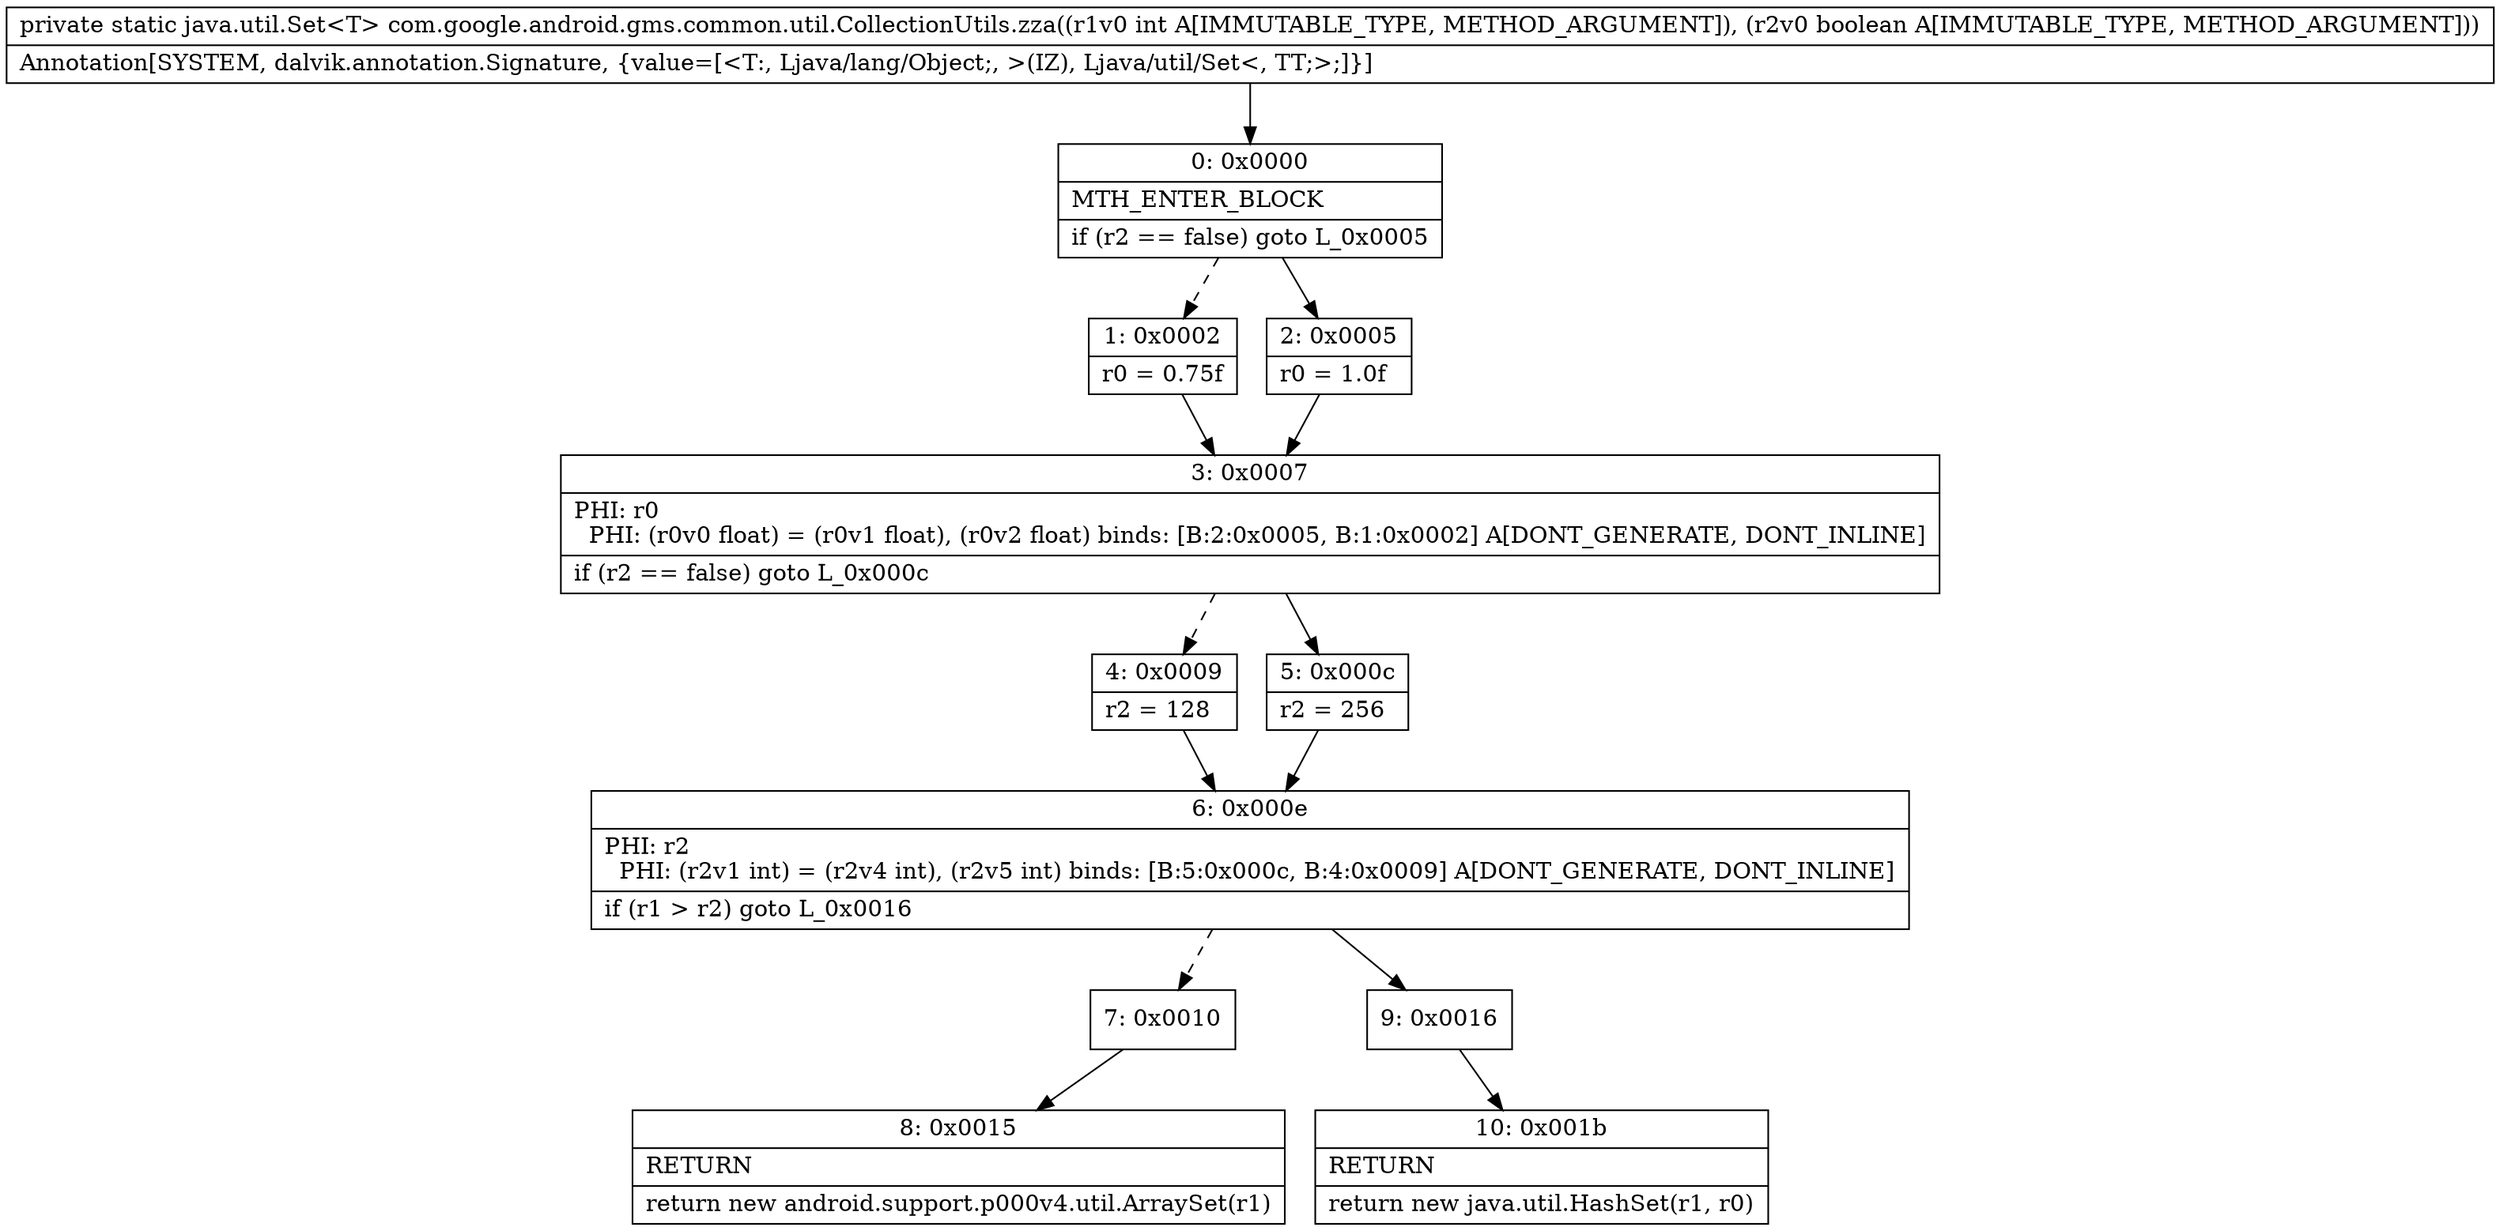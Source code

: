 digraph "CFG forcom.google.android.gms.common.util.CollectionUtils.zza(IZ)Ljava\/util\/Set;" {
Node_0 [shape=record,label="{0\:\ 0x0000|MTH_ENTER_BLOCK\l|if (r2 == false) goto L_0x0005\l}"];
Node_1 [shape=record,label="{1\:\ 0x0002|r0 = 0.75f\l}"];
Node_2 [shape=record,label="{2\:\ 0x0005|r0 = 1.0f\l}"];
Node_3 [shape=record,label="{3\:\ 0x0007|PHI: r0 \l  PHI: (r0v0 float) = (r0v1 float), (r0v2 float) binds: [B:2:0x0005, B:1:0x0002] A[DONT_GENERATE, DONT_INLINE]\l|if (r2 == false) goto L_0x000c\l}"];
Node_4 [shape=record,label="{4\:\ 0x0009|r2 = 128\l}"];
Node_5 [shape=record,label="{5\:\ 0x000c|r2 = 256\l}"];
Node_6 [shape=record,label="{6\:\ 0x000e|PHI: r2 \l  PHI: (r2v1 int) = (r2v4 int), (r2v5 int) binds: [B:5:0x000c, B:4:0x0009] A[DONT_GENERATE, DONT_INLINE]\l|if (r1 \> r2) goto L_0x0016\l}"];
Node_7 [shape=record,label="{7\:\ 0x0010}"];
Node_8 [shape=record,label="{8\:\ 0x0015|RETURN\l|return new android.support.p000v4.util.ArraySet(r1)\l}"];
Node_9 [shape=record,label="{9\:\ 0x0016}"];
Node_10 [shape=record,label="{10\:\ 0x001b|RETURN\l|return new java.util.HashSet(r1, r0)\l}"];
MethodNode[shape=record,label="{private static java.util.Set\<T\> com.google.android.gms.common.util.CollectionUtils.zza((r1v0 int A[IMMUTABLE_TYPE, METHOD_ARGUMENT]), (r2v0 boolean A[IMMUTABLE_TYPE, METHOD_ARGUMENT]))  | Annotation[SYSTEM, dalvik.annotation.Signature, \{value=[\<T:, Ljava\/lang\/Object;, \>(IZ), Ljava\/util\/Set\<, TT;\>;]\}]\l}"];
MethodNode -> Node_0;
Node_0 -> Node_1[style=dashed];
Node_0 -> Node_2;
Node_1 -> Node_3;
Node_2 -> Node_3;
Node_3 -> Node_4[style=dashed];
Node_3 -> Node_5;
Node_4 -> Node_6;
Node_5 -> Node_6;
Node_6 -> Node_7[style=dashed];
Node_6 -> Node_9;
Node_7 -> Node_8;
Node_9 -> Node_10;
}

